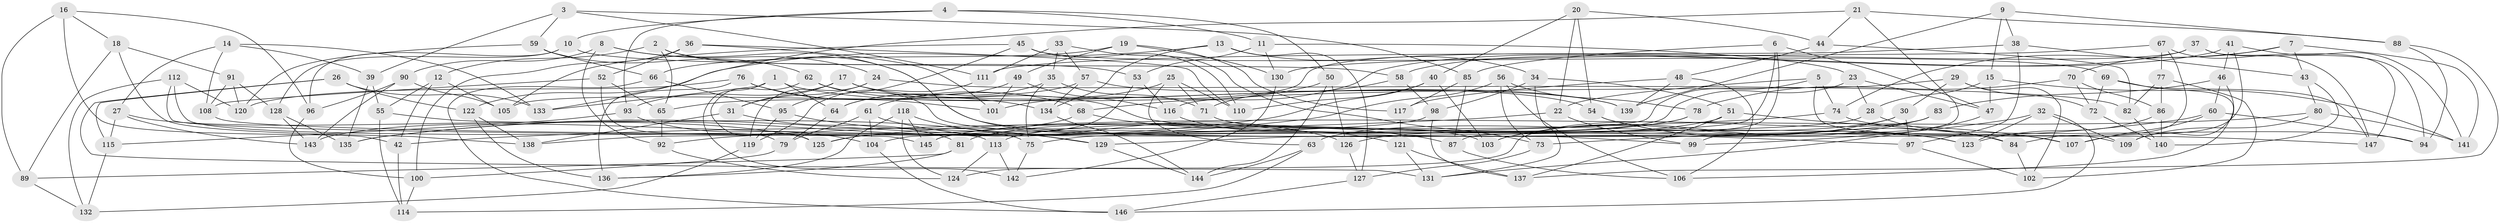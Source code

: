 // coarse degree distribution, {3: 0.0410958904109589, 5: 0.2054794520547945, 4: 0.5068493150684932, 8: 0.0273972602739726, 9: 0.0410958904109589, 7: 0.0684931506849315, 6: 0.0547945205479452, 15: 0.0136986301369863, 11: 0.0136986301369863, 10: 0.0136986301369863, 12: 0.0136986301369863}
// Generated by graph-tools (version 1.1) at 2025/04/03/04/25 22:04:14]
// undirected, 147 vertices, 294 edges
graph export_dot {
graph [start="1"]
  node [color=gray90,style=filled];
  1;
  2;
  3;
  4;
  5;
  6;
  7;
  8;
  9;
  10;
  11;
  12;
  13;
  14;
  15;
  16;
  17;
  18;
  19;
  20;
  21;
  22;
  23;
  24;
  25;
  26;
  27;
  28;
  29;
  30;
  31;
  32;
  33;
  34;
  35;
  36;
  37;
  38;
  39;
  40;
  41;
  42;
  43;
  44;
  45;
  46;
  47;
  48;
  49;
  50;
  51;
  52;
  53;
  54;
  55;
  56;
  57;
  58;
  59;
  60;
  61;
  62;
  63;
  64;
  65;
  66;
  67;
  68;
  69;
  70;
  71;
  72;
  73;
  74;
  75;
  76;
  77;
  78;
  79;
  80;
  81;
  82;
  83;
  84;
  85;
  86;
  87;
  88;
  89;
  90;
  91;
  92;
  93;
  94;
  95;
  96;
  97;
  98;
  99;
  100;
  101;
  102;
  103;
  104;
  105;
  106;
  107;
  108;
  109;
  110;
  111;
  112;
  113;
  114;
  115;
  116;
  117;
  118;
  119;
  120;
  121;
  122;
  123;
  124;
  125;
  126;
  127;
  128;
  129;
  130;
  131;
  132;
  133;
  134;
  135;
  136;
  137;
  138;
  139;
  140;
  141;
  142;
  143;
  144;
  145;
  146;
  147;
  1 -- 142;
  1 -- 139;
  1 -- 133;
  1 -- 64;
  2 -- 53;
  2 -- 65;
  2 -- 12;
  2 -- 103;
  3 -- 39;
  3 -- 111;
  3 -- 59;
  3 -- 85;
  4 -- 11;
  4 -- 10;
  4 -- 50;
  4 -- 93;
  5 -- 104;
  5 -- 74;
  5 -- 109;
  5 -- 22;
  6 -- 129;
  6 -- 87;
  6 -- 85;
  6 -- 47;
  7 -- 43;
  7 -- 70;
  7 -- 141;
  7 -- 74;
  8 -- 92;
  8 -- 90;
  8 -- 107;
  8 -- 24;
  9 -- 88;
  9 -- 38;
  9 -- 139;
  9 -- 15;
  10 -- 96;
  10 -- 128;
  10 -- 58;
  11 -- 53;
  11 -- 130;
  11 -- 23;
  12 -- 55;
  12 -- 105;
  12 -- 42;
  13 -- 122;
  13 -- 34;
  13 -- 127;
  13 -- 134;
  14 -- 108;
  14 -- 27;
  14 -- 39;
  14 -- 133;
  15 -- 47;
  15 -- 28;
  15 -- 141;
  16 -- 89;
  16 -- 18;
  16 -- 96;
  16 -- 42;
  17 -- 54;
  17 -- 123;
  17 -- 31;
  17 -- 93;
  18 -- 91;
  18 -- 138;
  18 -- 89;
  19 -- 66;
  19 -- 117;
  19 -- 130;
  19 -- 49;
  20 -- 40;
  20 -- 54;
  20 -- 44;
  20 -- 22;
  21 -- 99;
  21 -- 88;
  21 -- 133;
  21 -- 44;
  22 -- 99;
  22 -- 42;
  23 -- 145;
  23 -- 47;
  23 -- 28;
  24 -- 31;
  24 -- 82;
  24 -- 119;
  25 -- 61;
  25 -- 71;
  25 -- 63;
  25 -- 110;
  26 -- 115;
  26 -- 122;
  26 -- 133;
  26 -- 131;
  27 -- 143;
  27 -- 115;
  27 -- 125;
  28 -- 75;
  28 -- 84;
  29 -- 116;
  29 -- 102;
  29 -- 30;
  29 -- 72;
  30 -- 103;
  30 -- 97;
  30 -- 63;
  31 -- 138;
  31 -- 81;
  32 -- 146;
  32 -- 109;
  32 -- 99;
  32 -- 123;
  33 -- 35;
  33 -- 111;
  33 -- 73;
  33 -- 57;
  34 -- 51;
  34 -- 98;
  34 -- 131;
  35 -- 71;
  35 -- 64;
  35 -- 75;
  36 -- 101;
  36 -- 110;
  36 -- 52;
  36 -- 100;
  37 -- 147;
  37 -- 58;
  37 -- 105;
  37 -- 94;
  38 -- 97;
  38 -- 43;
  38 -- 111;
  39 -- 135;
  39 -- 55;
  40 -- 135;
  40 -- 110;
  40 -- 103;
  41 -- 46;
  41 -- 107;
  41 -- 68;
  41 -- 141;
  42 -- 114;
  43 -- 140;
  43 -- 80;
  44 -- 82;
  44 -- 48;
  45 -- 110;
  45 -- 69;
  45 -- 105;
  45 -- 95;
  46 -- 60;
  46 -- 109;
  46 -- 83;
  47 -- 131;
  48 -- 117;
  48 -- 106;
  48 -- 139;
  49 -- 101;
  49 -- 116;
  49 -- 64;
  50 -- 144;
  50 -- 101;
  50 -- 126;
  51 -- 107;
  51 -- 137;
  51 -- 113;
  52 -- 108;
  52 -- 79;
  52 -- 65;
  53 -- 116;
  53 -- 125;
  54 -- 84;
  54 -- 123;
  55 -- 75;
  55 -- 114;
  56 -- 106;
  56 -- 135;
  56 -- 73;
  56 -- 78;
  57 -- 139;
  57 -- 134;
  57 -- 65;
  58 -- 71;
  58 -- 98;
  59 -- 66;
  59 -- 62;
  59 -- 120;
  60 -- 107;
  60 -- 73;
  60 -- 94;
  61 -- 79;
  61 -- 104;
  61 -- 126;
  62 -- 99;
  62 -- 125;
  62 -- 68;
  63 -- 114;
  63 -- 144;
  64 -- 79;
  65 -- 92;
  66 -- 146;
  66 -- 95;
  67 -- 130;
  67 -- 84;
  67 -- 147;
  67 -- 77;
  68 -- 87;
  68 -- 143;
  69 -- 147;
  69 -- 106;
  69 -- 72;
  70 -- 78;
  70 -- 72;
  70 -- 86;
  71 -- 97;
  72 -- 140;
  73 -- 127;
  74 -- 94;
  74 -- 92;
  75 -- 142;
  76 -- 136;
  76 -- 120;
  76 -- 134;
  76 -- 101;
  77 -- 82;
  77 -- 86;
  77 -- 102;
  78 -- 145;
  78 -- 81;
  79 -- 100;
  80 -- 125;
  80 -- 109;
  80 -- 141;
  81 -- 136;
  81 -- 89;
  82 -- 140;
  83 -- 103;
  83 -- 124;
  83 -- 126;
  84 -- 102;
  85 -- 117;
  85 -- 87;
  86 -- 140;
  86 -- 123;
  87 -- 106;
  88 -- 94;
  88 -- 137;
  89 -- 132;
  90 -- 143;
  90 -- 105;
  90 -- 96;
  91 -- 128;
  91 -- 120;
  91 -- 108;
  92 -- 124;
  93 -- 104;
  93 -- 115;
  95 -- 119;
  95 -- 129;
  96 -- 100;
  97 -- 102;
  98 -- 138;
  98 -- 137;
  100 -- 114;
  104 -- 146;
  108 -- 147;
  111 -- 119;
  112 -- 113;
  112 -- 120;
  112 -- 145;
  112 -- 132;
  113 -- 142;
  113 -- 124;
  115 -- 132;
  116 -- 121;
  117 -- 121;
  118 -- 145;
  118 -- 124;
  118 -- 136;
  118 -- 129;
  119 -- 132;
  121 -- 131;
  121 -- 137;
  122 -- 138;
  122 -- 136;
  126 -- 127;
  127 -- 146;
  128 -- 143;
  128 -- 135;
  129 -- 144;
  130 -- 142;
  134 -- 144;
}
